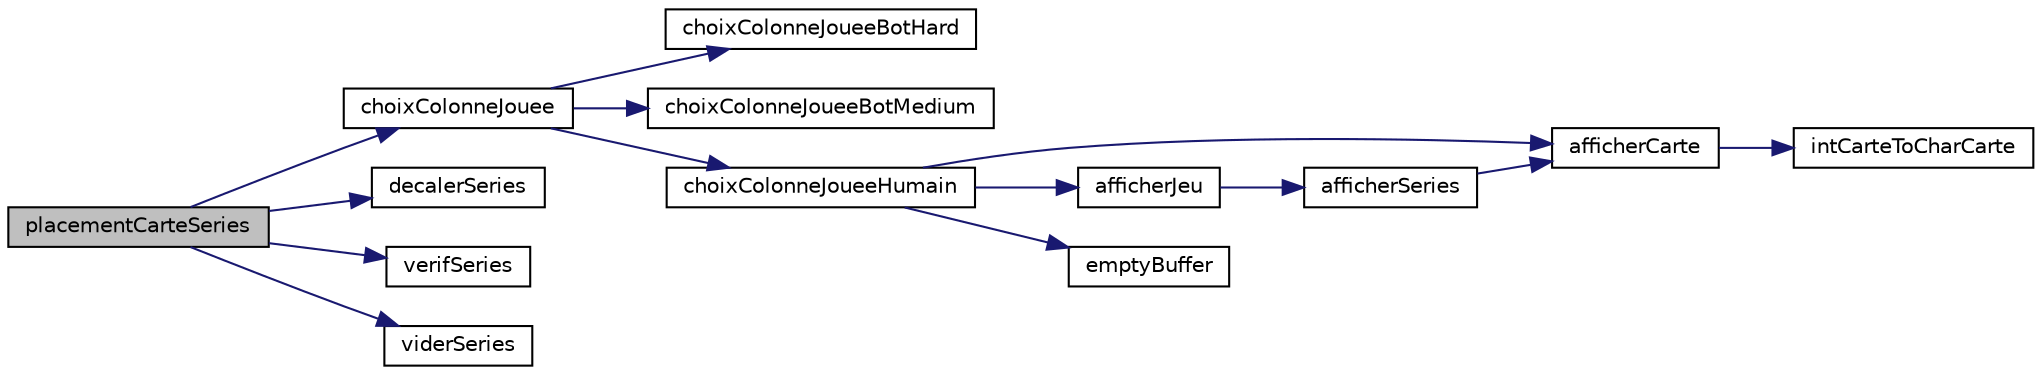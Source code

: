 digraph "placementCarteSeries"
{
 // INTERACTIVE_SVG=YES
 // LATEX_PDF_SIZE
  edge [fontname="Helvetica",fontsize="10",labelfontname="Helvetica",labelfontsize="10"];
  node [fontname="Helvetica",fontsize="10",shape=record];
  rankdir="LR";
  Node1 [label="placementCarteSeries",height=0.2,width=0.4,color="black", fillcolor="grey75", style="filled", fontcolor="black",tooltip=": Permet de placer la carte selon les séries"];
  Node1 -> Node2 [color="midnightblue",fontsize="10",style="solid",fontname="Helvetica"];
  Node2 [label="choixColonneJouee",height=0.2,width=0.4,color="black", fillcolor="white", style="filled",URL="$paul_8c.html#a0399f7d61a0eb8a0375456b9e0c84e08",tooltip=": Permet de choisir la colonne selon le type du joueur (humain/bot)"];
  Node2 -> Node3 [color="midnightblue",fontsize="10",style="solid",fontname="Helvetica"];
  Node3 [label="choixColonneJoueeBotHard",height=0.2,width=0.4,color="black", fillcolor="white", style="filled",URL="$paul_8c.html#a1a974eb68657a382e0565490bea2a46d",tooltip=": Permet de choisir la colonne pour le Bot de difficulté hard"];
  Node2 -> Node4 [color="midnightblue",fontsize="10",style="solid",fontname="Helvetica"];
  Node4 [label="choixColonneJoueeBotMedium",height=0.2,width=0.4,color="black", fillcolor="white", style="filled",URL="$paul_8c.html#a0f57123835673ad1492d4057a1f49840",tooltip=": Permet de choisir la colonne pour le Bot de difficulté Medium"];
  Node2 -> Node5 [color="midnightblue",fontsize="10",style="solid",fontname="Helvetica"];
  Node5 [label="choixColonneJoueeHumain",height=0.2,width=0.4,color="black", fillcolor="white", style="filled",URL="$paul_8c.html#adbe454c3f60f9360493e35fdcc1b4400",tooltip=": Permet de choisir la colonne de l'humain"];
  Node5 -> Node6 [color="midnightblue",fontsize="10",style="solid",fontname="Helvetica"];
  Node6 [label="afficherCarte",height=0.2,width=0.4,color="black", fillcolor="white", style="filled",URL="$adrien_8h.html#a8e1b9e2fe2861f615655db0297bae676",tooltip=": demande à l'utilisateur le niveau des bots"];
  Node6 -> Node7 [color="midnightblue",fontsize="10",style="solid",fontname="Helvetica"];
  Node7 [label="intCarteToCharCarte",height=0.2,width=0.4,color="black", fillcolor="white", style="filled",URL="$etienne_8h.html#aaafffa208510d93f7593d9420bad974e",tooltip=": Permet de renvoyer un char \"  1 \" ou \" 10\" selon le int envoyé"];
  Node5 -> Node8 [color="midnightblue",fontsize="10",style="solid",fontname="Helvetica"];
  Node8 [label="afficherJeu",height=0.2,width=0.4,color="black", fillcolor="white", style="filled",URL="$paul_8c.html#a73d69aef91087fb2218cbc0745aae535",tooltip=": Permet d'afficher tout le Jeu"];
  Node8 -> Node9 [color="midnightblue",fontsize="10",style="solid",fontname="Helvetica"];
  Node9 [label="afficherSeries",height=0.2,width=0.4,color="black", fillcolor="white", style="filled",URL="$nathan_8c.html#aa664cede938545e897f49e9b1a9f06e3",tooltip=" "];
  Node9 -> Node6 [color="midnightblue",fontsize="10",style="solid",fontname="Helvetica"];
  Node5 -> Node10 [color="midnightblue",fontsize="10",style="solid",fontname="Helvetica"];
  Node10 [label="emptyBuffer",height=0.2,width=0.4,color="black", fillcolor="white", style="filled",URL="$etienne_8c.html#ae1793ab69ec199b96bae50c64468377b",tooltip=": vide le buffer après une saisie"];
  Node1 -> Node11 [color="midnightblue",fontsize="10",style="solid",fontname="Helvetica"];
  Node11 [label="decalerSeries",height=0.2,width=0.4,color="black", fillcolor="white", style="filled",URL="$paul_8c.html#ac293ca501d9cdd17882fa24a2d411404",tooltip=": Permet de placer une carte en haut d'une colonne tout en décalant les autres cartes vers le bas"];
  Node1 -> Node12 [color="midnightblue",fontsize="10",style="solid",fontname="Helvetica"];
  Node12 [label="verifSeries",height=0.2,width=0.4,color="black", fillcolor="white", style="filled",URL="$paul_8c.html#a4a6b4d3ce1e14ebfa0660ba1d6d19a54",tooltip=": Permet de savoir si la colonne est pleine ou non"];
  Node1 -> Node13 [color="midnightblue",fontsize="10",style="solid",fontname="Helvetica"];
  Node13 [label="viderSeries",height=0.2,width=0.4,color="black", fillcolor="white", style="filled",URL="$paul_8c.html#ad55a95a47f655e0a60109f5c14229761",tooltip=": Vide la colonne de la série où le Joueur vient placer sa carte inférieur ou 6è carte supérieur et p..."];
}
